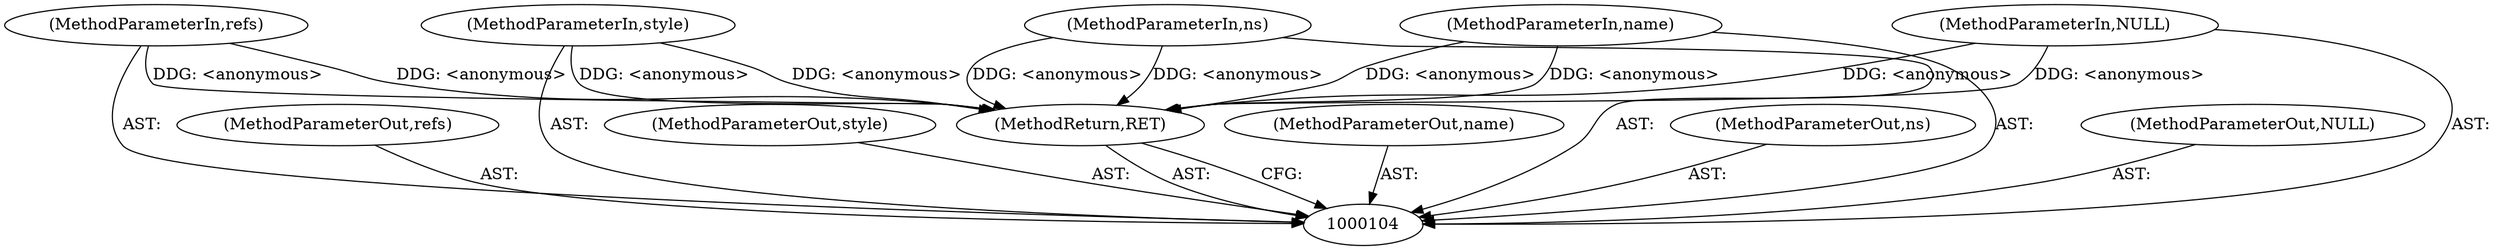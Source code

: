 digraph "1_Chrome_96dbafe288dbe2f0cc45fa3c39daf6d0c37acbab_12" {
"1000105" [label="(MethodParameterIn,refs)"];
"1000127" [label="(MethodParameterOut,refs)"];
"1000106" [label="(MethodParameterIn,style)"];
"1000128" [label="(MethodParameterOut,style)"];
"1000107" [label="(MethodParameterIn,name)"];
"1000129" [label="(MethodParameterOut,name)"];
"1000108" [label="(MethodParameterIn,ns)"];
"1000130" [label="(MethodParameterOut,ns)"];
"1000109" [label="(MethodParameterIn,NULL)"];
"1000131" [label="(MethodParameterOut,NULL)"];
"1000111" [label="(MethodReturn,RET)"];
"1000105" -> "1000104"  [label="AST: "];
"1000105" -> "1000111"  [label="DDG: <anonymous>"];
"1000127" -> "1000104"  [label="AST: "];
"1000106" -> "1000104"  [label="AST: "];
"1000106" -> "1000111"  [label="DDG: <anonymous>"];
"1000128" -> "1000104"  [label="AST: "];
"1000107" -> "1000104"  [label="AST: "];
"1000107" -> "1000111"  [label="DDG: <anonymous>"];
"1000129" -> "1000104"  [label="AST: "];
"1000108" -> "1000104"  [label="AST: "];
"1000108" -> "1000111"  [label="DDG: <anonymous>"];
"1000130" -> "1000104"  [label="AST: "];
"1000109" -> "1000104"  [label="AST: "];
"1000109" -> "1000111"  [label="DDG: <anonymous>"];
"1000131" -> "1000104"  [label="AST: "];
"1000111" -> "1000104"  [label="AST: "];
"1000111" -> "1000104"  [label="CFG: "];
"1000108" -> "1000111"  [label="DDG: <anonymous>"];
"1000107" -> "1000111"  [label="DDG: <anonymous>"];
"1000105" -> "1000111"  [label="DDG: <anonymous>"];
"1000106" -> "1000111"  [label="DDG: <anonymous>"];
"1000109" -> "1000111"  [label="DDG: <anonymous>"];
}
